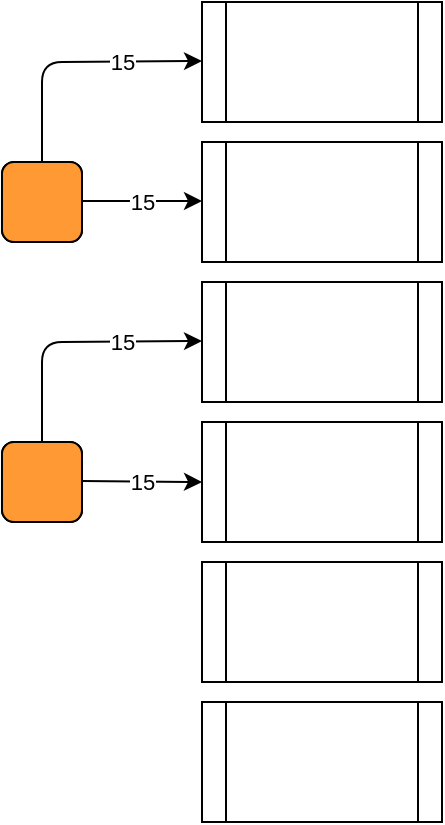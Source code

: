 <mxfile version="13.7.7" type="github"><diagram id="NmTQqt_K2UgliMJ2yeGT" name="Page-1"><mxGraphModel dx="1422" dy="763" grid="1" gridSize="10" guides="1" tooltips="1" connect="1" arrows="1" fold="1" page="1" pageScale="1" pageWidth="827" pageHeight="1169" math="0" shadow="0"><root><mxCell id="0"/><mxCell id="1" parent="0"/><mxCell id="YfbVFDziOP88nTah95Kw-1" value="" style="shape=process;whiteSpace=wrap;html=1;backgroundOutline=1;" vertex="1" parent="1"><mxGeometry x="240" y="110" width="120" height="60" as="geometry"/></mxCell><mxCell id="YfbVFDziOP88nTah95Kw-3" value="" style="rounded=1;whiteSpace=wrap;html=1;fillColor=#FF9933;" vertex="1" parent="1"><mxGeometry x="140" y="120" width="40" height="40" as="geometry"/></mxCell><mxCell id="YfbVFDziOP88nTah95Kw-8" value="" style="endArrow=classic;html=1;" edge="1" parent="1"><mxGeometry relative="1" as="geometry"><mxPoint x="180" y="139.5" as="sourcePoint"/><mxPoint x="240" y="139.5" as="targetPoint"/><Array as="points"/></mxGeometry></mxCell><mxCell id="YfbVFDziOP88nTah95Kw-9" value="&lt;div&gt;15&lt;/div&gt;" style="edgeLabel;resizable=0;html=1;align=center;verticalAlign=middle;" connectable="0" vertex="1" parent="YfbVFDziOP88nTah95Kw-8"><mxGeometry relative="1" as="geometry"><mxPoint y="0.5" as="offset"/></mxGeometry></mxCell><mxCell id="YfbVFDziOP88nTah95Kw-10" value="" style="shape=process;whiteSpace=wrap;html=1;backgroundOutline=1;" vertex="1" parent="1"><mxGeometry x="240" y="110" width="120" height="60" as="geometry"/></mxCell><mxCell id="YfbVFDziOP88nTah95Kw-14" value="" style="shape=process;whiteSpace=wrap;html=1;backgroundOutline=1;" vertex="1" parent="1"><mxGeometry x="240" y="180" width="120" height="60" as="geometry"/></mxCell><mxCell id="YfbVFDziOP88nTah95Kw-15" value="" style="shape=process;whiteSpace=wrap;html=1;backgroundOutline=1;" vertex="1" parent="1"><mxGeometry x="240" y="250" width="120" height="60" as="geometry"/></mxCell><mxCell id="YfbVFDziOP88nTah95Kw-16" value="" style="shape=process;whiteSpace=wrap;html=1;backgroundOutline=1;" vertex="1" parent="1"><mxGeometry x="240" y="320" width="120" height="60" as="geometry"/></mxCell><mxCell id="YfbVFDziOP88nTah95Kw-17" value="" style="shape=process;whiteSpace=wrap;html=1;backgroundOutline=1;" vertex="1" parent="1"><mxGeometry x="240" y="390" width="120" height="60" as="geometry"/></mxCell><mxCell id="YfbVFDziOP88nTah95Kw-18" value="" style="shape=process;whiteSpace=wrap;html=1;backgroundOutline=1;" vertex="1" parent="1"><mxGeometry x="240" y="40" width="120" height="60" as="geometry"/></mxCell><mxCell id="YfbVFDziOP88nTah95Kw-19" value="" style="endArrow=classic;html=1;exitX=0.5;exitY=0;exitDx=0;exitDy=0;" edge="1" parent="1" source="YfbVFDziOP88nTah95Kw-3"><mxGeometry relative="1" as="geometry"><mxPoint x="140" y="69.5" as="sourcePoint"/><mxPoint x="240" y="69.5" as="targetPoint"/><Array as="points"><mxPoint x="160" y="70"/></Array></mxGeometry></mxCell><mxCell id="YfbVFDziOP88nTah95Kw-20" value="&lt;div&gt;15&lt;/div&gt;" style="edgeLabel;resizable=0;html=1;align=center;verticalAlign=middle;" connectable="0" vertex="1" parent="YfbVFDziOP88nTah95Kw-19"><mxGeometry relative="1" as="geometry"><mxPoint x="25" y="0.09" as="offset"/></mxGeometry></mxCell><mxCell id="YfbVFDziOP88nTah95Kw-21" value="" style="rounded=1;whiteSpace=wrap;html=1;fillColor=#FF9933;" vertex="1" parent="1"><mxGeometry x="140" y="120" width="40" height="40" as="geometry"/></mxCell><mxCell id="YfbVFDziOP88nTah95Kw-22" value="&lt;div&gt;15&lt;/div&gt;" style="edgeLabel;resizable=0;html=1;align=center;verticalAlign=middle;" connectable="0" vertex="1" parent="1"><mxGeometry x="210" y="140" as="geometry"/></mxCell><mxCell id="YfbVFDziOP88nTah95Kw-23" value="&lt;div&gt;15&lt;/div&gt;" style="edgeLabel;resizable=0;html=1;align=center;verticalAlign=middle;" connectable="0" vertex="1" parent="1"><mxGeometry x="200.0" y="69.996" as="geometry"/></mxCell><mxCell id="YfbVFDziOP88nTah95Kw-32" value="" style="rounded=1;whiteSpace=wrap;html=1;fillColor=#FF9933;" vertex="1" parent="1"><mxGeometry x="140" y="260" width="40" height="40" as="geometry"/></mxCell><mxCell id="YfbVFDziOP88nTah95Kw-35" value="" style="rounded=1;whiteSpace=wrap;html=1;fillColor=#FF9933;" vertex="1" parent="1"><mxGeometry x="140" y="260" width="40" height="40" as="geometry"/></mxCell><mxCell id="YfbVFDziOP88nTah95Kw-39" value="" style="endArrow=classic;html=1;fontSize=11;" edge="1" parent="1"><mxGeometry relative="1" as="geometry"><mxPoint x="180" y="279.5" as="sourcePoint"/><mxPoint x="240" y="280" as="targetPoint"/></mxGeometry></mxCell><mxCell id="YfbVFDziOP88nTah95Kw-40" value="15" style="edgeLabel;resizable=0;html=1;align=center;verticalAlign=middle;" connectable="0" vertex="1" parent="YfbVFDziOP88nTah95Kw-39"><mxGeometry relative="1" as="geometry"><mxPoint y="0.25" as="offset"/></mxGeometry></mxCell><mxCell id="YfbVFDziOP88nTah95Kw-41" value="" style="endArrow=classic;html=1;fontSize=11;exitX=0.5;exitY=0;exitDx=0;exitDy=0;" edge="1" parent="1" source="YfbVFDziOP88nTah95Kw-35"><mxGeometry relative="1" as="geometry"><mxPoint x="140" y="209.5" as="sourcePoint"/><mxPoint x="240" y="209.5" as="targetPoint"/><Array as="points"><mxPoint x="160" y="210"/></Array></mxGeometry></mxCell><mxCell id="YfbVFDziOP88nTah95Kw-42" value="15" style="edgeLabel;resizable=0;html=1;align=center;verticalAlign=middle;" connectable="0" vertex="1" parent="YfbVFDziOP88nTah95Kw-41"><mxGeometry relative="1" as="geometry"><mxPoint x="25" y="0.09" as="offset"/></mxGeometry></mxCell></root></mxGraphModel></diagram></mxfile>